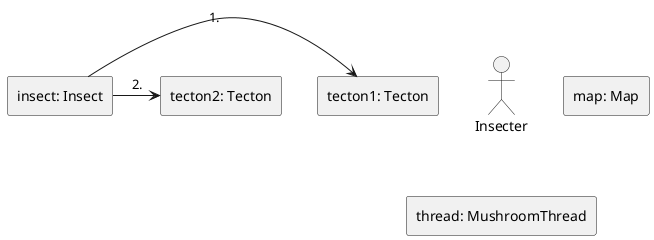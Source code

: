 
@startuml Cut with insect
skinparam linestyle ortho
actor Insecter 
rectangle "map: Map" as 1
rectangle "tecton1: Tecton" as 2.1
rectangle "tecton2: Tecton" as 2.2
rectangle "insect: Insect" as 3
rectangle "thread: MushroomThread" as 4

3 -right-> 2.1: 1. 
3 -right-> 2.2: 2. 

@enduml
